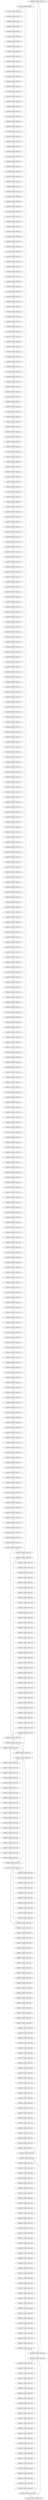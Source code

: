 graph GILBERT_GRAPH_DFS_R{
GILBERT_GRAPH_NODE_419 -- GILBERT_GRAPH_NODE_0;
GILBERT_GRAPH_NODE_0 -- GILBERT_GRAPH_NODE_1;
GILBERT_GRAPH_NODE_1 -- GILBERT_GRAPH_NODE_2;
GILBERT_GRAPH_NODE_2 -- GILBERT_GRAPH_NODE_3;
GILBERT_GRAPH_NODE_3 -- GILBERT_GRAPH_NODE_4;
GILBERT_GRAPH_NODE_4 -- GILBERT_GRAPH_NODE_5;
GILBERT_GRAPH_NODE_5 -- GILBERT_GRAPH_NODE_6;
GILBERT_GRAPH_NODE_6 -- GILBERT_GRAPH_NODE_7;
GILBERT_GRAPH_NODE_7 -- GILBERT_GRAPH_NODE_8;
GILBERT_GRAPH_NODE_8 -- GILBERT_GRAPH_NODE_9;
GILBERT_GRAPH_NODE_9 -- GILBERT_GRAPH_NODE_10;
GILBERT_GRAPH_NODE_10 -- GILBERT_GRAPH_NODE_11;
GILBERT_GRAPH_NODE_11 -- GILBERT_GRAPH_NODE_12;
GILBERT_GRAPH_NODE_12 -- GILBERT_GRAPH_NODE_13;
GILBERT_GRAPH_NODE_13 -- GILBERT_GRAPH_NODE_14;
GILBERT_GRAPH_NODE_14 -- GILBERT_GRAPH_NODE_15;
GILBERT_GRAPH_NODE_15 -- GILBERT_GRAPH_NODE_16;
GILBERT_GRAPH_NODE_16 -- GILBERT_GRAPH_NODE_17;
GILBERT_GRAPH_NODE_17 -- GILBERT_GRAPH_NODE_18;
GILBERT_GRAPH_NODE_18 -- GILBERT_GRAPH_NODE_19;
GILBERT_GRAPH_NODE_19 -- GILBERT_GRAPH_NODE_20;
GILBERT_GRAPH_NODE_20 -- GILBERT_GRAPH_NODE_21;
GILBERT_GRAPH_NODE_21 -- GILBERT_GRAPH_NODE_22;
GILBERT_GRAPH_NODE_22 -- GILBERT_GRAPH_NODE_23;
GILBERT_GRAPH_NODE_23 -- GILBERT_GRAPH_NODE_24;
GILBERT_GRAPH_NODE_24 -- GILBERT_GRAPH_NODE_25;
GILBERT_GRAPH_NODE_25 -- GILBERT_GRAPH_NODE_26;
GILBERT_GRAPH_NODE_26 -- GILBERT_GRAPH_NODE_27;
GILBERT_GRAPH_NODE_27 -- GILBERT_GRAPH_NODE_28;
GILBERT_GRAPH_NODE_28 -- GILBERT_GRAPH_NODE_29;
GILBERT_GRAPH_NODE_29 -- GILBERT_GRAPH_NODE_30;
GILBERT_GRAPH_NODE_30 -- GILBERT_GRAPH_NODE_31;
GILBERT_GRAPH_NODE_31 -- GILBERT_GRAPH_NODE_32;
GILBERT_GRAPH_NODE_32 -- GILBERT_GRAPH_NODE_33;
GILBERT_GRAPH_NODE_33 -- GILBERT_GRAPH_NODE_34;
GILBERT_GRAPH_NODE_34 -- GILBERT_GRAPH_NODE_35;
GILBERT_GRAPH_NODE_35 -- GILBERT_GRAPH_NODE_37;
GILBERT_GRAPH_NODE_37 -- GILBERT_GRAPH_NODE_36;
GILBERT_GRAPH_NODE_36 -- GILBERT_GRAPH_NODE_38;
GILBERT_GRAPH_NODE_38 -- GILBERT_GRAPH_NODE_39;
GILBERT_GRAPH_NODE_39 -- GILBERT_GRAPH_NODE_40;
GILBERT_GRAPH_NODE_40 -- GILBERT_GRAPH_NODE_41;
GILBERT_GRAPH_NODE_41 -- GILBERT_GRAPH_NODE_42;
GILBERT_GRAPH_NODE_42 -- GILBERT_GRAPH_NODE_43;
GILBERT_GRAPH_NODE_43 -- GILBERT_GRAPH_NODE_44;
GILBERT_GRAPH_NODE_44 -- GILBERT_GRAPH_NODE_45;
GILBERT_GRAPH_NODE_45 -- GILBERT_GRAPH_NODE_46;
GILBERT_GRAPH_NODE_46 -- GILBERT_GRAPH_NODE_47;
GILBERT_GRAPH_NODE_47 -- GILBERT_GRAPH_NODE_49;
GILBERT_GRAPH_NODE_49 -- GILBERT_GRAPH_NODE_48;
GILBERT_GRAPH_NODE_48 -- GILBERT_GRAPH_NODE_52;
GILBERT_GRAPH_NODE_52 -- GILBERT_GRAPH_NODE_50;
GILBERT_GRAPH_NODE_50 -- GILBERT_GRAPH_NODE_51;
GILBERT_GRAPH_NODE_51 -- GILBERT_GRAPH_NODE_63;
GILBERT_GRAPH_NODE_63 -- GILBERT_GRAPH_NODE_53;
GILBERT_GRAPH_NODE_53 -- GILBERT_GRAPH_NODE_59;
GILBERT_GRAPH_NODE_59 -- GILBERT_GRAPH_NODE_54;
GILBERT_GRAPH_NODE_54 -- GILBERT_GRAPH_NODE_56;
GILBERT_GRAPH_NODE_56 -- GILBERT_GRAPH_NODE_55;
GILBERT_GRAPH_NODE_55 -- GILBERT_GRAPH_NODE_68;
GILBERT_GRAPH_NODE_68 -- GILBERT_GRAPH_NODE_57;
GILBERT_GRAPH_NODE_57 -- GILBERT_GRAPH_NODE_60;
GILBERT_GRAPH_NODE_60 -- GILBERT_GRAPH_NODE_58;
GILBERT_GRAPH_NODE_58 -- GILBERT_GRAPH_NODE_78;
GILBERT_GRAPH_NODE_78 -- GILBERT_GRAPH_NODE_61;
GILBERT_GRAPH_NODE_61 -- GILBERT_GRAPH_NODE_62;
GILBERT_GRAPH_NODE_62 -- GILBERT_GRAPH_NODE_69;
GILBERT_GRAPH_NODE_69 -- GILBERT_GRAPH_NODE_64;
GILBERT_GRAPH_NODE_64 -- GILBERT_GRAPH_NODE_67;
GILBERT_GRAPH_NODE_67 -- GILBERT_GRAPH_NODE_65;
GILBERT_GRAPH_NODE_65 -- GILBERT_GRAPH_NODE_71;
GILBERT_GRAPH_NODE_71 -- GILBERT_GRAPH_NODE_66;
GILBERT_GRAPH_NODE_66 -- GILBERT_GRAPH_NODE_75;
GILBERT_GRAPH_NODE_75 -- GILBERT_GRAPH_NODE_70;
GILBERT_GRAPH_NODE_70 -- GILBERT_GRAPH_NODE_72;
GILBERT_GRAPH_NODE_72 -- GILBERT_GRAPH_NODE_74;
GILBERT_GRAPH_NODE_74 -- GILBERT_GRAPH_NODE_73;
GILBERT_GRAPH_NODE_73 -- GILBERT_GRAPH_NODE_94;
GILBERT_GRAPH_NODE_94 -- GILBERT_GRAPH_NODE_76;
GILBERT_GRAPH_NODE_76 -- GILBERT_GRAPH_NODE_77;
GILBERT_GRAPH_NODE_77 -- GILBERT_GRAPH_NODE_88;
GILBERT_GRAPH_NODE_88 -- GILBERT_GRAPH_NODE_79;
GILBERT_GRAPH_NODE_79 -- GILBERT_GRAPH_NODE_80;
GILBERT_GRAPH_NODE_80 -- GILBERT_GRAPH_NODE_96;
GILBERT_GRAPH_NODE_96 -- GILBERT_GRAPH_NODE_81;
GILBERT_GRAPH_NODE_81 -- GILBERT_GRAPH_NODE_83;
GILBERT_GRAPH_NODE_83 -- GILBERT_GRAPH_NODE_82;
GILBERT_GRAPH_NODE_82 -- GILBERT_GRAPH_NODE_91;
GILBERT_GRAPH_NODE_91 -- GILBERT_GRAPH_NODE_84;
GILBERT_GRAPH_NODE_84 -- GILBERT_GRAPH_NODE_89;
GILBERT_GRAPH_NODE_89 -- GILBERT_GRAPH_NODE_85;
GILBERT_GRAPH_NODE_85 -- GILBERT_GRAPH_NODE_86;
GILBERT_GRAPH_NODE_86 -- GILBERT_GRAPH_NODE_87;
GILBERT_GRAPH_NODE_87 -- GILBERT_GRAPH_NODE_95;
GILBERT_GRAPH_NODE_95 -- GILBERT_GRAPH_NODE_90;
GILBERT_GRAPH_NODE_90 -- GILBERT_GRAPH_NODE_92;
GILBERT_GRAPH_NODE_92 -- GILBERT_GRAPH_NODE_93;
GILBERT_GRAPH_NODE_93 -- GILBERT_GRAPH_NODE_98;
GILBERT_GRAPH_NODE_98 -- GILBERT_GRAPH_NODE_97;
GILBERT_GRAPH_NODE_97 -- GILBERT_GRAPH_NODE_99;
GILBERT_GRAPH_NODE_99 -- GILBERT_GRAPH_NODE_102;
GILBERT_GRAPH_NODE_102 -- GILBERT_GRAPH_NODE_100;
GILBERT_GRAPH_NODE_100 -- GILBERT_GRAPH_NODE_123;
GILBERT_GRAPH_NODE_123 -- GILBERT_GRAPH_NODE_101;
GILBERT_GRAPH_NODE_101 -- GILBERT_GRAPH_NODE_107;
GILBERT_GRAPH_NODE_107 -- GILBERT_GRAPH_NODE_103;
GILBERT_GRAPH_NODE_103 -- GILBERT_GRAPH_NODE_105;
GILBERT_GRAPH_NODE_105 -- GILBERT_GRAPH_NODE_104;
GILBERT_GRAPH_NODE_104 -- GILBERT_GRAPH_NODE_153;
GILBERT_GRAPH_NODE_153 -- GILBERT_GRAPH_NODE_106;
GILBERT_GRAPH_NODE_106 -- GILBERT_GRAPH_NODE_108;
GILBERT_GRAPH_NODE_108 -- GILBERT_GRAPH_NODE_121;
GILBERT_GRAPH_NODE_121 -- GILBERT_GRAPH_NODE_109;
GILBERT_GRAPH_NODE_109 -- GILBERT_GRAPH_NODE_110;
GILBERT_GRAPH_NODE_110 -- GILBERT_GRAPH_NODE_151;
GILBERT_GRAPH_NODE_151 -- GILBERT_GRAPH_NODE_111;
GILBERT_GRAPH_NODE_111 -- GILBERT_GRAPH_NODE_117;
GILBERT_GRAPH_NODE_117 -- GILBERT_GRAPH_NODE_112;
GILBERT_GRAPH_NODE_112 -- GILBERT_GRAPH_NODE_136;
GILBERT_GRAPH_NODE_136 -- GILBERT_GRAPH_NODE_113;
GILBERT_GRAPH_NODE_113 -- GILBERT_GRAPH_NODE_128;
GILBERT_GRAPH_NODE_128 -- GILBERT_GRAPH_NODE_114;
GILBERT_GRAPH_NODE_114 -- GILBERT_GRAPH_NODE_154;
GILBERT_GRAPH_NODE_154 -- GILBERT_GRAPH_NODE_115;
GILBERT_GRAPH_NODE_115 -- GILBERT_GRAPH_NODE_119;
GILBERT_GRAPH_NODE_119 -- GILBERT_GRAPH_NODE_116;
GILBERT_GRAPH_NODE_116 -- GILBERT_GRAPH_NODE_156;
GILBERT_GRAPH_NODE_156 -- GILBERT_GRAPH_NODE_118;
GILBERT_GRAPH_NODE_118 -- GILBERT_GRAPH_NODE_186;
GILBERT_GRAPH_NODE_186 -- GILBERT_GRAPH_NODE_120;
GILBERT_GRAPH_NODE_120 -- GILBERT_GRAPH_NODE_131;
GILBERT_GRAPH_NODE_131 -- GILBERT_GRAPH_NODE_122;
GILBERT_GRAPH_NODE_122 -- GILBERT_GRAPH_NODE_127;
GILBERT_GRAPH_NODE_127 -- GILBERT_GRAPH_NODE_124;
GILBERT_GRAPH_NODE_124 -- GILBERT_GRAPH_NODE_133;
GILBERT_GRAPH_NODE_133 -- GILBERT_GRAPH_NODE_125;
GILBERT_GRAPH_NODE_125 -- GILBERT_GRAPH_NODE_157;
GILBERT_GRAPH_NODE_157 -- GILBERT_GRAPH_NODE_126;
GILBERT_GRAPH_NODE_126 -- GILBERT_GRAPH_NODE_138;
GILBERT_GRAPH_NODE_138 -- GILBERT_GRAPH_NODE_129;
GILBERT_GRAPH_NODE_129 -- GILBERT_GRAPH_NODE_143;
GILBERT_GRAPH_NODE_143 -- GILBERT_GRAPH_NODE_130;
GILBERT_GRAPH_NODE_130 -- GILBERT_GRAPH_NODE_134;
GILBERT_GRAPH_NODE_134 -- GILBERT_GRAPH_NODE_132;
GILBERT_GRAPH_NODE_132 -- GILBERT_GRAPH_NODE_174;
GILBERT_GRAPH_NODE_174 -- GILBERT_GRAPH_NODE_135;
GILBERT_GRAPH_NODE_135 -- GILBERT_GRAPH_NODE_161;
GILBERT_GRAPH_NODE_161 -- GILBERT_GRAPH_NODE_137;
GILBERT_GRAPH_NODE_137 -- GILBERT_GRAPH_NODE_149;
GILBERT_GRAPH_NODE_149 -- GILBERT_GRAPH_NODE_139;
GILBERT_GRAPH_NODE_139 -- GILBERT_GRAPH_NODE_140;
GILBERT_GRAPH_NODE_140 -- GILBERT_GRAPH_NODE_165;
GILBERT_GRAPH_NODE_165 -- GILBERT_GRAPH_NODE_141;
GILBERT_GRAPH_NODE_141 -- GILBERT_GRAPH_NODE_188;
GILBERT_GRAPH_NODE_188 -- GILBERT_GRAPH_NODE_142;
GILBERT_GRAPH_NODE_142 -- GILBERT_GRAPH_NODE_169;
GILBERT_GRAPH_NODE_169 -- GILBERT_GRAPH_NODE_144;
GILBERT_GRAPH_NODE_144 -- GILBERT_GRAPH_NODE_145;
GILBERT_GRAPH_NODE_145 -- GILBERT_GRAPH_NODE_172;
GILBERT_GRAPH_NODE_172 -- GILBERT_GRAPH_NODE_146;
GILBERT_GRAPH_NODE_146 -- GILBERT_GRAPH_NODE_150;
GILBERT_GRAPH_NODE_150 -- GILBERT_GRAPH_NODE_147;
GILBERT_GRAPH_NODE_147 -- GILBERT_GRAPH_NODE_175;
GILBERT_GRAPH_NODE_175 -- GILBERT_GRAPH_NODE_148;
GILBERT_GRAPH_NODE_148 -- GILBERT_GRAPH_NODE_185;
GILBERT_GRAPH_NODE_185 -- GILBERT_GRAPH_NODE_152;
GILBERT_GRAPH_NODE_152 -- GILBERT_GRAPH_NODE_213;
GILBERT_GRAPH_NODE_213 -- GILBERT_GRAPH_NODE_155;
GILBERT_GRAPH_NODE_155 -- GILBERT_GRAPH_NODE_193;
GILBERT_GRAPH_NODE_193 -- GILBERT_GRAPH_NODE_158;
GILBERT_GRAPH_NODE_158 -- GILBERT_GRAPH_NODE_194;
GILBERT_GRAPH_NODE_194 -- GILBERT_GRAPH_NODE_159;
GILBERT_GRAPH_NODE_159 -- GILBERT_GRAPH_NODE_203;
GILBERT_GRAPH_NODE_203 -- GILBERT_GRAPH_NODE_160;
GILBERT_GRAPH_NODE_160 -- GILBERT_GRAPH_NODE_162;
GILBERT_GRAPH_NODE_162 -- GILBERT_GRAPH_NODE_171;
GILBERT_GRAPH_NODE_171 -- GILBERT_GRAPH_NODE_163;
GILBERT_GRAPH_NODE_163 -- GILBERT_GRAPH_NODE_168;
GILBERT_GRAPH_NODE_168 -- GILBERT_GRAPH_NODE_164;
GILBERT_GRAPH_NODE_164 -- GILBERT_GRAPH_NODE_184;
GILBERT_GRAPH_NODE_184 -- GILBERT_GRAPH_NODE_166;
GILBERT_GRAPH_NODE_166 -- GILBERT_GRAPH_NODE_180;
GILBERT_GRAPH_NODE_180 -- GILBERT_GRAPH_NODE_167;
GILBERT_GRAPH_NODE_167 -- GILBERT_GRAPH_NODE_230;
GILBERT_GRAPH_NODE_230 -- GILBERT_GRAPH_NODE_170;
GILBERT_GRAPH_NODE_170 -- GILBERT_GRAPH_NODE_217;
GILBERT_GRAPH_NODE_217 -- GILBERT_GRAPH_NODE_173;
GILBERT_GRAPH_NODE_173 -- GILBERT_GRAPH_NODE_243;
GILBERT_GRAPH_NODE_243 -- GILBERT_GRAPH_NODE_176;
GILBERT_GRAPH_NODE_176 -- GILBERT_GRAPH_NODE_181;
GILBERT_GRAPH_NODE_181 -- GILBERT_GRAPH_NODE_177;
GILBERT_GRAPH_NODE_177 -- GILBERT_GRAPH_NODE_210;
GILBERT_GRAPH_NODE_210 -- GILBERT_GRAPH_NODE_178;
GILBERT_GRAPH_NODE_178 -- GILBERT_GRAPH_NODE_232;
GILBERT_GRAPH_NODE_232 -- GILBERT_GRAPH_NODE_179;
GILBERT_GRAPH_NODE_179 -- GILBERT_GRAPH_NODE_182;
GILBERT_GRAPH_NODE_182 -- GILBERT_GRAPH_NODE_231;
GILBERT_GRAPH_NODE_231 -- GILBERT_GRAPH_NODE_183;
GILBERT_GRAPH_NODE_183 -- GILBERT_GRAPH_NODE_207;
GILBERT_GRAPH_NODE_207 -- GILBERT_GRAPH_NODE_187;
GILBERT_GRAPH_NODE_187 -- GILBERT_GRAPH_NODE_252;
GILBERT_GRAPH_NODE_252 -- GILBERT_GRAPH_NODE_189;
GILBERT_GRAPH_NODE_189 -- GILBERT_GRAPH_NODE_190;
GILBERT_GRAPH_NODE_190 -- GILBERT_GRAPH_NODE_199;
GILBERT_GRAPH_NODE_199 -- GILBERT_GRAPH_NODE_191;
GILBERT_GRAPH_NODE_191 -- GILBERT_GRAPH_NODE_202;
GILBERT_GRAPH_NODE_202 -- GILBERT_GRAPH_NODE_192;
GILBERT_GRAPH_NODE_192 -- GILBERT_GRAPH_NODE_197;
GILBERT_GRAPH_NODE_197 -- GILBERT_GRAPH_NODE_195;
GILBERT_GRAPH_NODE_195 -- GILBERT_GRAPH_NODE_247;
GILBERT_GRAPH_NODE_247 -- GILBERT_GRAPH_NODE_196;
GILBERT_GRAPH_NODE_196 -- GILBERT_GRAPH_NODE_206;
GILBERT_GRAPH_NODE_206 -- GILBERT_GRAPH_NODE_198;
GILBERT_GRAPH_NODE_198 -- GILBERT_GRAPH_NODE_235;
GILBERT_GRAPH_NODE_235 -- GILBERT_GRAPH_NODE_200;
GILBERT_GRAPH_NODE_200 -- GILBERT_GRAPH_NODE_214;
GILBERT_GRAPH_NODE_214 -- GILBERT_GRAPH_NODE_201;
GILBERT_GRAPH_NODE_201 -- GILBERT_GRAPH_NODE_222;
GILBERT_GRAPH_NODE_222 -- GILBERT_GRAPH_NODE_204;
GILBERT_GRAPH_NODE_204 -- GILBERT_GRAPH_NODE_215;
GILBERT_GRAPH_NODE_215 -- GILBERT_GRAPH_NODE_205;
GILBERT_GRAPH_NODE_205 -- GILBERT_GRAPH_NODE_226;
GILBERT_GRAPH_NODE_226 -- GILBERT_GRAPH_NODE_208;
GILBERT_GRAPH_NODE_208 -- GILBERT_GRAPH_NODE_250;
GILBERT_GRAPH_NODE_250 -- GILBERT_GRAPH_NODE_209;
GILBERT_GRAPH_NODE_209 -- GILBERT_GRAPH_NODE_240;
GILBERT_GRAPH_NODE_240 -- GILBERT_GRAPH_NODE_211;
GILBERT_GRAPH_NODE_211 -- GILBERT_GRAPH_NODE_224;
GILBERT_GRAPH_NODE_224 -- GILBERT_GRAPH_NODE_212;
GILBERT_GRAPH_NODE_212 -- GILBERT_GRAPH_NODE_251;
GILBERT_GRAPH_NODE_251 -- GILBERT_GRAPH_NODE_216;
GILBERT_GRAPH_NODE_216 -- GILBERT_GRAPH_NODE_227;
GILBERT_GRAPH_NODE_227 -- GILBERT_GRAPH_NODE_218;
GILBERT_GRAPH_NODE_218 -- GILBERT_GRAPH_NODE_324;
GILBERT_GRAPH_NODE_324 -- GILBERT_GRAPH_NODE_219;
GILBERT_GRAPH_NODE_219 -- GILBERT_GRAPH_NODE_242;
GILBERT_GRAPH_NODE_242 -- GILBERT_GRAPH_NODE_220;
GILBERT_GRAPH_NODE_220 -- GILBERT_GRAPH_NODE_221;
GILBERT_GRAPH_NODE_221 -- GILBERT_GRAPH_NODE_253;
GILBERT_GRAPH_NODE_253 -- GILBERT_GRAPH_NODE_223;
GILBERT_GRAPH_NODE_223 -- GILBERT_GRAPH_NODE_229;
GILBERT_GRAPH_NODE_229 -- GILBERT_GRAPH_NODE_225;
GILBERT_GRAPH_NODE_225 -- GILBERT_GRAPH_NODE_284;
GILBERT_GRAPH_NODE_284 -- GILBERT_GRAPH_NODE_228;
GILBERT_GRAPH_NODE_228 -- GILBERT_GRAPH_NODE_234;
GILBERT_GRAPH_NODE_234 -- GILBERT_GRAPH_NODE_233;
GILBERT_GRAPH_NODE_233 -- GILBERT_GRAPH_NODE_260;
GILBERT_GRAPH_NODE_260 -- GILBERT_GRAPH_NODE_236;
GILBERT_GRAPH_NODE_236 -- GILBERT_GRAPH_NODE_249;
GILBERT_GRAPH_NODE_249 -- GILBERT_GRAPH_NODE_237;
GILBERT_GRAPH_NODE_237 -- GILBERT_GRAPH_NODE_265;
GILBERT_GRAPH_NODE_265 -- GILBERT_GRAPH_NODE_238;
GILBERT_GRAPH_NODE_238 -- GILBERT_GRAPH_NODE_303;
GILBERT_GRAPH_NODE_303 -- GILBERT_GRAPH_NODE_239;
GILBERT_GRAPH_NODE_239 -- GILBERT_GRAPH_NODE_264;
GILBERT_GRAPH_NODE_264 -- GILBERT_GRAPH_NODE_241;
GILBERT_GRAPH_NODE_241 -- GILBERT_GRAPH_NODE_271;
GILBERT_GRAPH_NODE_271 -- GILBERT_GRAPH_NODE_244;
GILBERT_GRAPH_NODE_244 -- GILBERT_GRAPH_NODE_285;
GILBERT_GRAPH_NODE_285 -- GILBERT_GRAPH_NODE_245;
GILBERT_GRAPH_NODE_245 -- GILBERT_GRAPH_NODE_267;
GILBERT_GRAPH_NODE_267 -- GILBERT_GRAPH_NODE_246;
GILBERT_GRAPH_NODE_246 -- GILBERT_GRAPH_NODE_291;
GILBERT_GRAPH_NODE_291 -- GILBERT_GRAPH_NODE_248;
GILBERT_GRAPH_NODE_248 -- GILBERT_GRAPH_NODE_334;
GILBERT_GRAPH_NODE_334 -- GILBERT_GRAPH_NODE_254;
GILBERT_GRAPH_NODE_254 -- GILBERT_GRAPH_NODE_261;
GILBERT_GRAPH_NODE_261 -- GILBERT_GRAPH_NODE_255;
GILBERT_GRAPH_NODE_255 -- GILBERT_GRAPH_NODE_287;
GILBERT_GRAPH_NODE_287 -- GILBERT_GRAPH_NODE_256;
GILBERT_GRAPH_NODE_256 -- GILBERT_GRAPH_NODE_272;
GILBERT_GRAPH_NODE_272 -- GILBERT_GRAPH_NODE_257;
GILBERT_GRAPH_NODE_257 -- GILBERT_GRAPH_NODE_305;
GILBERT_GRAPH_NODE_305 -- GILBERT_GRAPH_NODE_258;
GILBERT_GRAPH_NODE_258 -- GILBERT_GRAPH_NODE_262;
GILBERT_GRAPH_NODE_262 -- GILBERT_GRAPH_NODE_259;
GILBERT_GRAPH_NODE_259 -- GILBERT_GRAPH_NODE_282;
GILBERT_GRAPH_NODE_282 -- GILBERT_GRAPH_NODE_263;
GILBERT_GRAPH_NODE_263 -- GILBERT_GRAPH_NODE_293;
GILBERT_GRAPH_NODE_293 -- GILBERT_GRAPH_NODE_266;
GILBERT_GRAPH_NODE_266 -- GILBERT_GRAPH_NODE_276;
GILBERT_GRAPH_NODE_276 -- GILBERT_GRAPH_NODE_268;
GILBERT_GRAPH_NODE_268 -- GILBERT_GRAPH_NODE_332;
GILBERT_GRAPH_NODE_332 -- GILBERT_GRAPH_NODE_269;
GILBERT_GRAPH_NODE_269 -- GILBERT_GRAPH_NODE_286;
GILBERT_GRAPH_NODE_286 -- GILBERT_GRAPH_NODE_270;
GILBERT_GRAPH_NODE_270 -- GILBERT_GRAPH_NODE_289;
GILBERT_GRAPH_NODE_289 -- GILBERT_GRAPH_NODE_273;
GILBERT_GRAPH_NODE_273 -- GILBERT_GRAPH_NODE_365;
GILBERT_GRAPH_NODE_365 -- GILBERT_GRAPH_NODE_274;
GILBERT_GRAPH_NODE_274 -- GILBERT_GRAPH_NODE_296;
GILBERT_GRAPH_NODE_296 -- GILBERT_GRAPH_NODE_275;
GILBERT_GRAPH_NODE_275 -- GILBERT_GRAPH_NODE_290;
GILBERT_GRAPH_NODE_290 -- GILBERT_GRAPH_NODE_277;
GILBERT_GRAPH_NODE_277 -- GILBERT_GRAPH_NODE_278;
GILBERT_GRAPH_NODE_278 -- GILBERT_GRAPH_NODE_308;
GILBERT_GRAPH_NODE_308 -- GILBERT_GRAPH_NODE_279;
GILBERT_GRAPH_NODE_279 -- GILBERT_GRAPH_NODE_288;
GILBERT_GRAPH_NODE_288 -- GILBERT_GRAPH_NODE_280;
GILBERT_GRAPH_NODE_280 -- GILBERT_GRAPH_NODE_336;
GILBERT_GRAPH_NODE_336 -- GILBERT_GRAPH_NODE_281;
GILBERT_GRAPH_NODE_281 -- GILBERT_GRAPH_NODE_302;
GILBERT_GRAPH_NODE_302 -- GILBERT_GRAPH_NODE_283;
GILBERT_GRAPH_NODE_283 -- GILBERT_GRAPH_NODE_310;
GILBERT_GRAPH_NODE_310 -- GILBERT_GRAPH_NODE_292;
GILBERT_GRAPH_NODE_292 -- GILBERT_GRAPH_NODE_327;
GILBERT_GRAPH_NODE_327 -- GILBERT_GRAPH_NODE_294;
GILBERT_GRAPH_NODE_294 -- GILBERT_GRAPH_NODE_311;
GILBERT_GRAPH_NODE_311 -- GILBERT_GRAPH_NODE_295;
GILBERT_GRAPH_NODE_295 -- GILBERT_GRAPH_NODE_328;
GILBERT_GRAPH_NODE_328 -- GILBERT_GRAPH_NODE_297;
GILBERT_GRAPH_NODE_297 -- GILBERT_GRAPH_NODE_337;
GILBERT_GRAPH_NODE_337 -- GILBERT_GRAPH_NODE_298;
GILBERT_GRAPH_NODE_298 -- GILBERT_GRAPH_NODE_318;
GILBERT_GRAPH_NODE_318 -- GILBERT_GRAPH_NODE_299;
GILBERT_GRAPH_NODE_299 -- GILBERT_GRAPH_NODE_317;
GILBERT_GRAPH_NODE_317 -- GILBERT_GRAPH_NODE_300;
GILBERT_GRAPH_NODE_300 -- GILBERT_GRAPH_NODE_307;
GILBERT_GRAPH_NODE_307 -- GILBERT_GRAPH_NODE_301;
GILBERT_GRAPH_NODE_301 -- GILBERT_GRAPH_NODE_335;
GILBERT_GRAPH_NODE_335 -- GILBERT_GRAPH_NODE_304;
GILBERT_GRAPH_NODE_304 -- GILBERT_GRAPH_NODE_315;
GILBERT_GRAPH_NODE_315 -- GILBERT_GRAPH_NODE_306;
GILBERT_GRAPH_NODE_306 -- GILBERT_GRAPH_NODE_374;
GILBERT_GRAPH_NODE_374 -- GILBERT_GRAPH_NODE_309;
GILBERT_GRAPH_NODE_309 -- GILBERT_GRAPH_NODE_322;
GILBERT_GRAPH_NODE_322 -- GILBERT_GRAPH_NODE_312;
GILBERT_GRAPH_NODE_312 -- GILBERT_GRAPH_NODE_314;
GILBERT_GRAPH_NODE_314 -- GILBERT_GRAPH_NODE_313;
GILBERT_GRAPH_NODE_313 -- GILBERT_GRAPH_NODE_316;
GILBERT_GRAPH_NODE_316 -- GILBERT_GRAPH_NODE_405;
GILBERT_GRAPH_NODE_405 -- GILBERT_GRAPH_NODE_319;
GILBERT_GRAPH_NODE_319 -- GILBERT_GRAPH_NODE_323;
GILBERT_GRAPH_NODE_323 -- GILBERT_GRAPH_NODE_320;
GILBERT_GRAPH_NODE_320 -- GILBERT_GRAPH_NODE_326;
GILBERT_GRAPH_NODE_326 -- GILBERT_GRAPH_NODE_321;
GILBERT_GRAPH_NODE_321 -- GILBERT_GRAPH_NODE_378;
GILBERT_GRAPH_NODE_378 -- GILBERT_GRAPH_NODE_325;
GILBERT_GRAPH_NODE_325 -- GILBERT_GRAPH_NODE_350;
GILBERT_GRAPH_NODE_350 -- GILBERT_GRAPH_NODE_329;
GILBERT_GRAPH_NODE_329 -- GILBERT_GRAPH_NODE_348;
GILBERT_GRAPH_NODE_348 -- GILBERT_GRAPH_NODE_330;
GILBERT_GRAPH_NODE_330 -- GILBERT_GRAPH_NODE_353;
GILBERT_GRAPH_NODE_353 -- GILBERT_GRAPH_NODE_331;
GILBERT_GRAPH_NODE_331 -- GILBERT_GRAPH_NODE_379;
GILBERT_GRAPH_NODE_379 -- GILBERT_GRAPH_NODE_333;
GILBERT_GRAPH_NODE_333 -- GILBERT_GRAPH_NODE_339;
GILBERT_GRAPH_NODE_339 -- GILBERT_GRAPH_NODE_338;
GILBERT_GRAPH_NODE_338 -- GILBERT_GRAPH_NODE_380;
GILBERT_GRAPH_NODE_380 -- GILBERT_GRAPH_NODE_340;
GILBERT_GRAPH_NODE_340 -- GILBERT_GRAPH_NODE_360;
GILBERT_GRAPH_NODE_360 -- GILBERT_GRAPH_NODE_341;
GILBERT_GRAPH_NODE_341 -- GILBERT_GRAPH_NODE_418;
GILBERT_GRAPH_NODE_418 -- GILBERT_GRAPH_NODE_342;
GILBERT_GRAPH_NODE_342 -- GILBERT_GRAPH_NODE_391;
GILBERT_GRAPH_NODE_391 -- GILBERT_GRAPH_NODE_343;
GILBERT_GRAPH_NODE_343 -- GILBERT_GRAPH_NODE_412;
GILBERT_GRAPH_NODE_412 -- GILBERT_GRAPH_NODE_344;
GILBERT_GRAPH_NODE_344 -- GILBERT_GRAPH_NODE_393;
GILBERT_GRAPH_NODE_393 -- GILBERT_GRAPH_NODE_345;
GILBERT_GRAPH_NODE_345 -- GILBERT_GRAPH_NODE_347;
GILBERT_GRAPH_NODE_347 -- GILBERT_GRAPH_NODE_346;
GILBERT_GRAPH_NODE_346 -- GILBERT_GRAPH_NODE_356;
GILBERT_GRAPH_NODE_356 -- GILBERT_GRAPH_NODE_349;
GILBERT_GRAPH_NODE_349 -- GILBERT_GRAPH_NODE_369;
GILBERT_GRAPH_NODE_369 -- GILBERT_GRAPH_NODE_351;
GILBERT_GRAPH_NODE_351 -- GILBERT_GRAPH_NODE_368;
GILBERT_GRAPH_NODE_368 -- GILBERT_GRAPH_NODE_352;
GILBERT_GRAPH_NODE_352 -- GILBERT_GRAPH_NODE_354;
GILBERT_GRAPH_NODE_354 -- GILBERT_GRAPH_NODE_364;
GILBERT_GRAPH_NODE_364 -- GILBERT_GRAPH_NODE_355;
GILBERT_GRAPH_NODE_355 -- GILBERT_GRAPH_NODE_357;
GILBERT_GRAPH_NODE_357 -- GILBERT_GRAPH_NODE_371;
GILBERT_GRAPH_NODE_371 -- GILBERT_GRAPH_NODE_358;
GILBERT_GRAPH_NODE_358 -- GILBERT_GRAPH_NODE_361;
GILBERT_GRAPH_NODE_361 -- GILBERT_GRAPH_NODE_359;
GILBERT_GRAPH_NODE_359 -- GILBERT_GRAPH_NODE_382;
GILBERT_GRAPH_NODE_382 -- GILBERT_GRAPH_NODE_362;
GILBERT_GRAPH_NODE_362 -- GILBERT_GRAPH_NODE_367;
GILBERT_GRAPH_NODE_367 -- GILBERT_GRAPH_NODE_363;
GILBERT_GRAPH_NODE_363 -- GILBERT_GRAPH_NODE_366;
GILBERT_GRAPH_NODE_366 -- GILBERT_GRAPH_NODE_383;
GILBERT_GRAPH_NODE_383 -- GILBERT_GRAPH_NODE_370;
GILBERT_GRAPH_NODE_370 -- GILBERT_GRAPH_NODE_401;
GILBERT_GRAPH_NODE_401 -- GILBERT_GRAPH_NODE_372;
GILBERT_GRAPH_NODE_372 -- GILBERT_GRAPH_NODE_400;
GILBERT_GRAPH_NODE_400 -- GILBERT_GRAPH_NODE_373;
GILBERT_GRAPH_NODE_373 -- GILBERT_GRAPH_NODE_409;
GILBERT_GRAPH_NODE_409 -- GILBERT_GRAPH_NODE_375;
GILBERT_GRAPH_NODE_375 -- GILBERT_GRAPH_NODE_425;
GILBERT_GRAPH_NODE_425 -- GILBERT_GRAPH_NODE_376;
GILBERT_GRAPH_NODE_376 -- GILBERT_GRAPH_NODE_394;
GILBERT_GRAPH_NODE_394 -- GILBERT_GRAPH_NODE_377;
GILBERT_GRAPH_NODE_377 -- GILBERT_GRAPH_NODE_398;
GILBERT_GRAPH_NODE_398 -- GILBERT_GRAPH_NODE_381;
GILBERT_GRAPH_NODE_381 -- GILBERT_GRAPH_NODE_384;
GILBERT_GRAPH_NODE_384 -- GILBERT_GRAPH_NODE_386;
GILBERT_GRAPH_NODE_386 -- GILBERT_GRAPH_NODE_385;
GILBERT_GRAPH_NODE_385 -- GILBERT_GRAPH_NODE_392;
GILBERT_GRAPH_NODE_392 -- GILBERT_GRAPH_NODE_387;
GILBERT_GRAPH_NODE_387 -- GILBERT_GRAPH_NODE_416;
GILBERT_GRAPH_NODE_416 -- GILBERT_GRAPH_NODE_388;
GILBERT_GRAPH_NODE_388 -- GILBERT_GRAPH_NODE_422;
GILBERT_GRAPH_NODE_422 -- GILBERT_GRAPH_NODE_389;
GILBERT_GRAPH_NODE_389 -- GILBERT_GRAPH_NODE_396;
GILBERT_GRAPH_NODE_396 -- GILBERT_GRAPH_NODE_390;
GILBERT_GRAPH_NODE_390 -- GILBERT_GRAPH_NODE_399;
GILBERT_GRAPH_NODE_399 -- GILBERT_GRAPH_NODE_395;
GILBERT_GRAPH_NODE_395 -- GILBERT_GRAPH_NODE_404;
GILBERT_GRAPH_NODE_404 -- GILBERT_GRAPH_NODE_397;
GILBERT_GRAPH_NODE_397 -- GILBERT_GRAPH_NODE_415;
GILBERT_GRAPH_NODE_415 -- GILBERT_GRAPH_NODE_402;
GILBERT_GRAPH_NODE_402 -- GILBERT_GRAPH_NODE_468;
GILBERT_GRAPH_NODE_468 -- GILBERT_GRAPH_NODE_403;
GILBERT_GRAPH_NODE_403 -- GILBERT_GRAPH_NODE_442;
GILBERT_GRAPH_NODE_442 -- GILBERT_GRAPH_NODE_406;
GILBERT_GRAPH_NODE_406 -- GILBERT_GRAPH_NODE_424;
GILBERT_GRAPH_NODE_424 -- GILBERT_GRAPH_NODE_407;
GILBERT_GRAPH_NODE_407 -- GILBERT_GRAPH_NODE_455;
GILBERT_GRAPH_NODE_455 -- GILBERT_GRAPH_NODE_408;
GILBERT_GRAPH_NODE_408 -- GILBERT_GRAPH_NODE_444;
GILBERT_GRAPH_NODE_444 -- GILBERT_GRAPH_NODE_410;
GILBERT_GRAPH_NODE_410 -- GILBERT_GRAPH_NODE_434;
GILBERT_GRAPH_NODE_434 -- GILBERT_GRAPH_NODE_411;
GILBERT_GRAPH_NODE_411 -- GILBERT_GRAPH_NODE_413;
GILBERT_GRAPH_NODE_413 -- GILBERT_GRAPH_NODE_421;
GILBERT_GRAPH_NODE_421 -- GILBERT_GRAPH_NODE_414;
GILBERT_GRAPH_NODE_414 -- GILBERT_GRAPH_NODE_420;
GILBERT_GRAPH_NODE_420 -- GILBERT_GRAPH_NODE_417;
GILBERT_GRAPH_NODE_417 -- GILBERT_GRAPH_NODE_438;
GILBERT_GRAPH_NODE_438 -- GILBERT_GRAPH_NODE_423;
GILBERT_GRAPH_NODE_423 -- GILBERT_GRAPH_NODE_436;
GILBERT_GRAPH_NODE_436 -- GILBERT_GRAPH_NODE_426;
GILBERT_GRAPH_NODE_426 -- GILBERT_GRAPH_NODE_446;
GILBERT_GRAPH_NODE_446 -- GILBERT_GRAPH_NODE_427;
GILBERT_GRAPH_NODE_427 -- GILBERT_GRAPH_NODE_433;
GILBERT_GRAPH_NODE_433 -- GILBERT_GRAPH_NODE_428;
GILBERT_GRAPH_NODE_428 -- GILBERT_GRAPH_NODE_437;
GILBERT_GRAPH_NODE_437 -- GILBERT_GRAPH_NODE_429;
GILBERT_GRAPH_NODE_429 -- GILBERT_GRAPH_NODE_445;
GILBERT_GRAPH_NODE_445 -- GILBERT_GRAPH_NODE_430;
GILBERT_GRAPH_NODE_430 -- GILBERT_GRAPH_NODE_451;
GILBERT_GRAPH_NODE_451 -- GILBERT_GRAPH_NODE_431;
GILBERT_GRAPH_NODE_431 -- GILBERT_GRAPH_NODE_475;
GILBERT_GRAPH_NODE_475 -- GILBERT_GRAPH_NODE_432;
GILBERT_GRAPH_NODE_432 -- GILBERT_GRAPH_NODE_448;
GILBERT_GRAPH_NODE_448 -- GILBERT_GRAPH_NODE_435;
GILBERT_GRAPH_NODE_435 -- GILBERT_GRAPH_NODE_439;
GILBERT_GRAPH_NODE_439 -- GILBERT_GRAPH_NODE_458;
GILBERT_GRAPH_NODE_458 -- GILBERT_GRAPH_NODE_440;
GILBERT_GRAPH_NODE_440 -- GILBERT_GRAPH_NODE_456;
GILBERT_GRAPH_NODE_456 -- GILBERT_GRAPH_NODE_441;
GILBERT_GRAPH_NODE_441 -- GILBERT_GRAPH_NODE_449;
GILBERT_GRAPH_NODE_449 -- GILBERT_GRAPH_NODE_443;
GILBERT_GRAPH_NODE_443 -- GILBERT_GRAPH_NODE_486;
GILBERT_GRAPH_NODE_486 -- GILBERT_GRAPH_NODE_447;
GILBERT_GRAPH_NODE_447 -- GILBERT_GRAPH_NODE_457;
GILBERT_GRAPH_NODE_457 -- GILBERT_GRAPH_NODE_450;
GILBERT_GRAPH_NODE_450 -- GILBERT_GRAPH_NODE_454;
GILBERT_GRAPH_NODE_454 -- GILBERT_GRAPH_NODE_452;
GILBERT_GRAPH_NODE_452 -- GILBERT_GRAPH_NODE_490;
GILBERT_GRAPH_NODE_490 -- GILBERT_GRAPH_NODE_453;
GILBERT_GRAPH_NODE_453 -- GILBERT_GRAPH_NODE_459;
GILBERT_GRAPH_NODE_459 -- GILBERT_GRAPH_NODE_463;
GILBERT_GRAPH_NODE_463 -- GILBERT_GRAPH_NODE_460;
GILBERT_GRAPH_NODE_460 -- GILBERT_GRAPH_NODE_461;
GILBERT_GRAPH_NODE_461 -- GILBERT_GRAPH_NODE_474;
GILBERT_GRAPH_NODE_474 -- GILBERT_GRAPH_NODE_462;
GILBERT_GRAPH_NODE_462 -- GILBERT_GRAPH_NODE_497;
GILBERT_GRAPH_NODE_497 -- GILBERT_GRAPH_NODE_464;
GILBERT_GRAPH_NODE_464 -- GILBERT_GRAPH_NODE_492;
GILBERT_GRAPH_NODE_492 -- GILBERT_GRAPH_NODE_465;
GILBERT_GRAPH_NODE_465 -- GILBERT_GRAPH_NODE_472;
GILBERT_GRAPH_NODE_472 -- GILBERT_GRAPH_NODE_466;
GILBERT_GRAPH_NODE_466 -- GILBERT_GRAPH_NODE_470;
GILBERT_GRAPH_NODE_470 -- GILBERT_GRAPH_NODE_467;
GILBERT_GRAPH_NODE_467 -- GILBERT_GRAPH_NODE_496;
GILBERT_GRAPH_NODE_496 -- GILBERT_GRAPH_NODE_469;
GILBERT_GRAPH_NODE_469 -- GILBERT_GRAPH_NODE_479;
GILBERT_GRAPH_NODE_479 -- GILBERT_GRAPH_NODE_471;
GILBERT_GRAPH_NODE_471 -- GILBERT_GRAPH_NODE_489;
GILBERT_GRAPH_NODE_489 -- GILBERT_GRAPH_NODE_473;
GILBERT_GRAPH_NODE_473 -- GILBERT_GRAPH_NODE_485;
GILBERT_GRAPH_NODE_485 -- GILBERT_GRAPH_NODE_476;
GILBERT_GRAPH_NODE_476 -- GILBERT_GRAPH_NODE_498;
GILBERT_GRAPH_NODE_498 -- GILBERT_GRAPH_NODE_477;
GILBERT_GRAPH_NODE_477 -- GILBERT_GRAPH_NODE_493;
GILBERT_GRAPH_NODE_493 -- GILBERT_GRAPH_NODE_478;
GILBERT_GRAPH_NODE_478 -- GILBERT_GRAPH_NODE_494;
GILBERT_GRAPH_NODE_494 -- GILBERT_GRAPH_NODE_480;
GILBERT_GRAPH_NODE_480 -- GILBERT_GRAPH_NODE_481;
GILBERT_GRAPH_NODE_481 -- GILBERT_GRAPH_NODE_482;
GILBERT_GRAPH_NODE_482 -- GILBERT_GRAPH_NODE_483;
GILBERT_GRAPH_NODE_483 -- GILBERT_GRAPH_NODE_491;
GILBERT_GRAPH_NODE_491 -- GILBERT_GRAPH_NODE_484;
GILBERT_GRAPH_NODE_484 -- GILBERT_GRAPH_NODE_495;
GILBERT_GRAPH_NODE_495 -- GILBERT_GRAPH_NODE_487;
GILBERT_GRAPH_NODE_487 -- GILBERT_GRAPH_NODE_488;
GILBERT_GRAPH_NODE_488 -- GILBERT_GRAPH_NODE_499;
GILBERT_GRAPH_NODE_328 -- GILBERT_GRAPH_NODE_0;
GILBERT_GRAPH_NODE_295 -- GILBERT_GRAPH_NODE_339;
GILBERT_GRAPH_NODE_339 -- GILBERT_GRAPH_NODE_297;
GILBERT_GRAPH_NODE_333 -- GILBERT_GRAPH_NODE_340;
GILBERT_GRAPH_NODE_340 -- GILBERT_GRAPH_NODE_338;
GILBERT_GRAPH_NODE_380 -- GILBERT_GRAPH_NODE_341;
GILBERT_GRAPH_NODE_357 -- GILBERT_GRAPH_NODE_360;
GILBERT_GRAPH_NODE_360 -- GILBERT_GRAPH_NODE_358;
GILBERT_GRAPH_NODE_401 -- GILBERT_GRAPH_NODE_371;
GILBERT_GRAPH_NODE_371 -- GILBERT_GRAPH_NODE_372;
GILBERT_GRAPH_NODE_438 -- GILBERT_GRAPH_NODE_419;
GILBERT_GRAPH_NODE_419 -- GILBERT_GRAPH_NODE_464;
GILBERT_GRAPH_NODE_464 -- GILBERT_GRAPH_NODE_423;
GILBERT_GRAPH_NODE_497 -- GILBERT_GRAPH_NODE_465;
GILBERT_GRAPH_NODE_488 -- GILBERT_GRAPH_NODE_492;
GILBERT_GRAPH_NODE_492 -- GILBERT_GRAPH_NODE_499;
}
